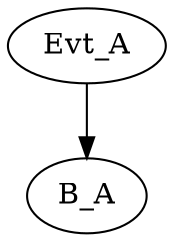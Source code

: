 digraph g {
name="helloadv";

graph []
edge  [type="defdst"]
node [qlo="1"];

subgraph cpu0 {
  node  [cpu="0"];


  Evt_A   [type="tmsg",   toffs=          0,   fid=0, gid=5, evtno=205, sid=2, bpid=8, par="0x123"];
  B_A     [type="block",  tperiod=1000000000];

  Evt_A -> B_A;

}


}
